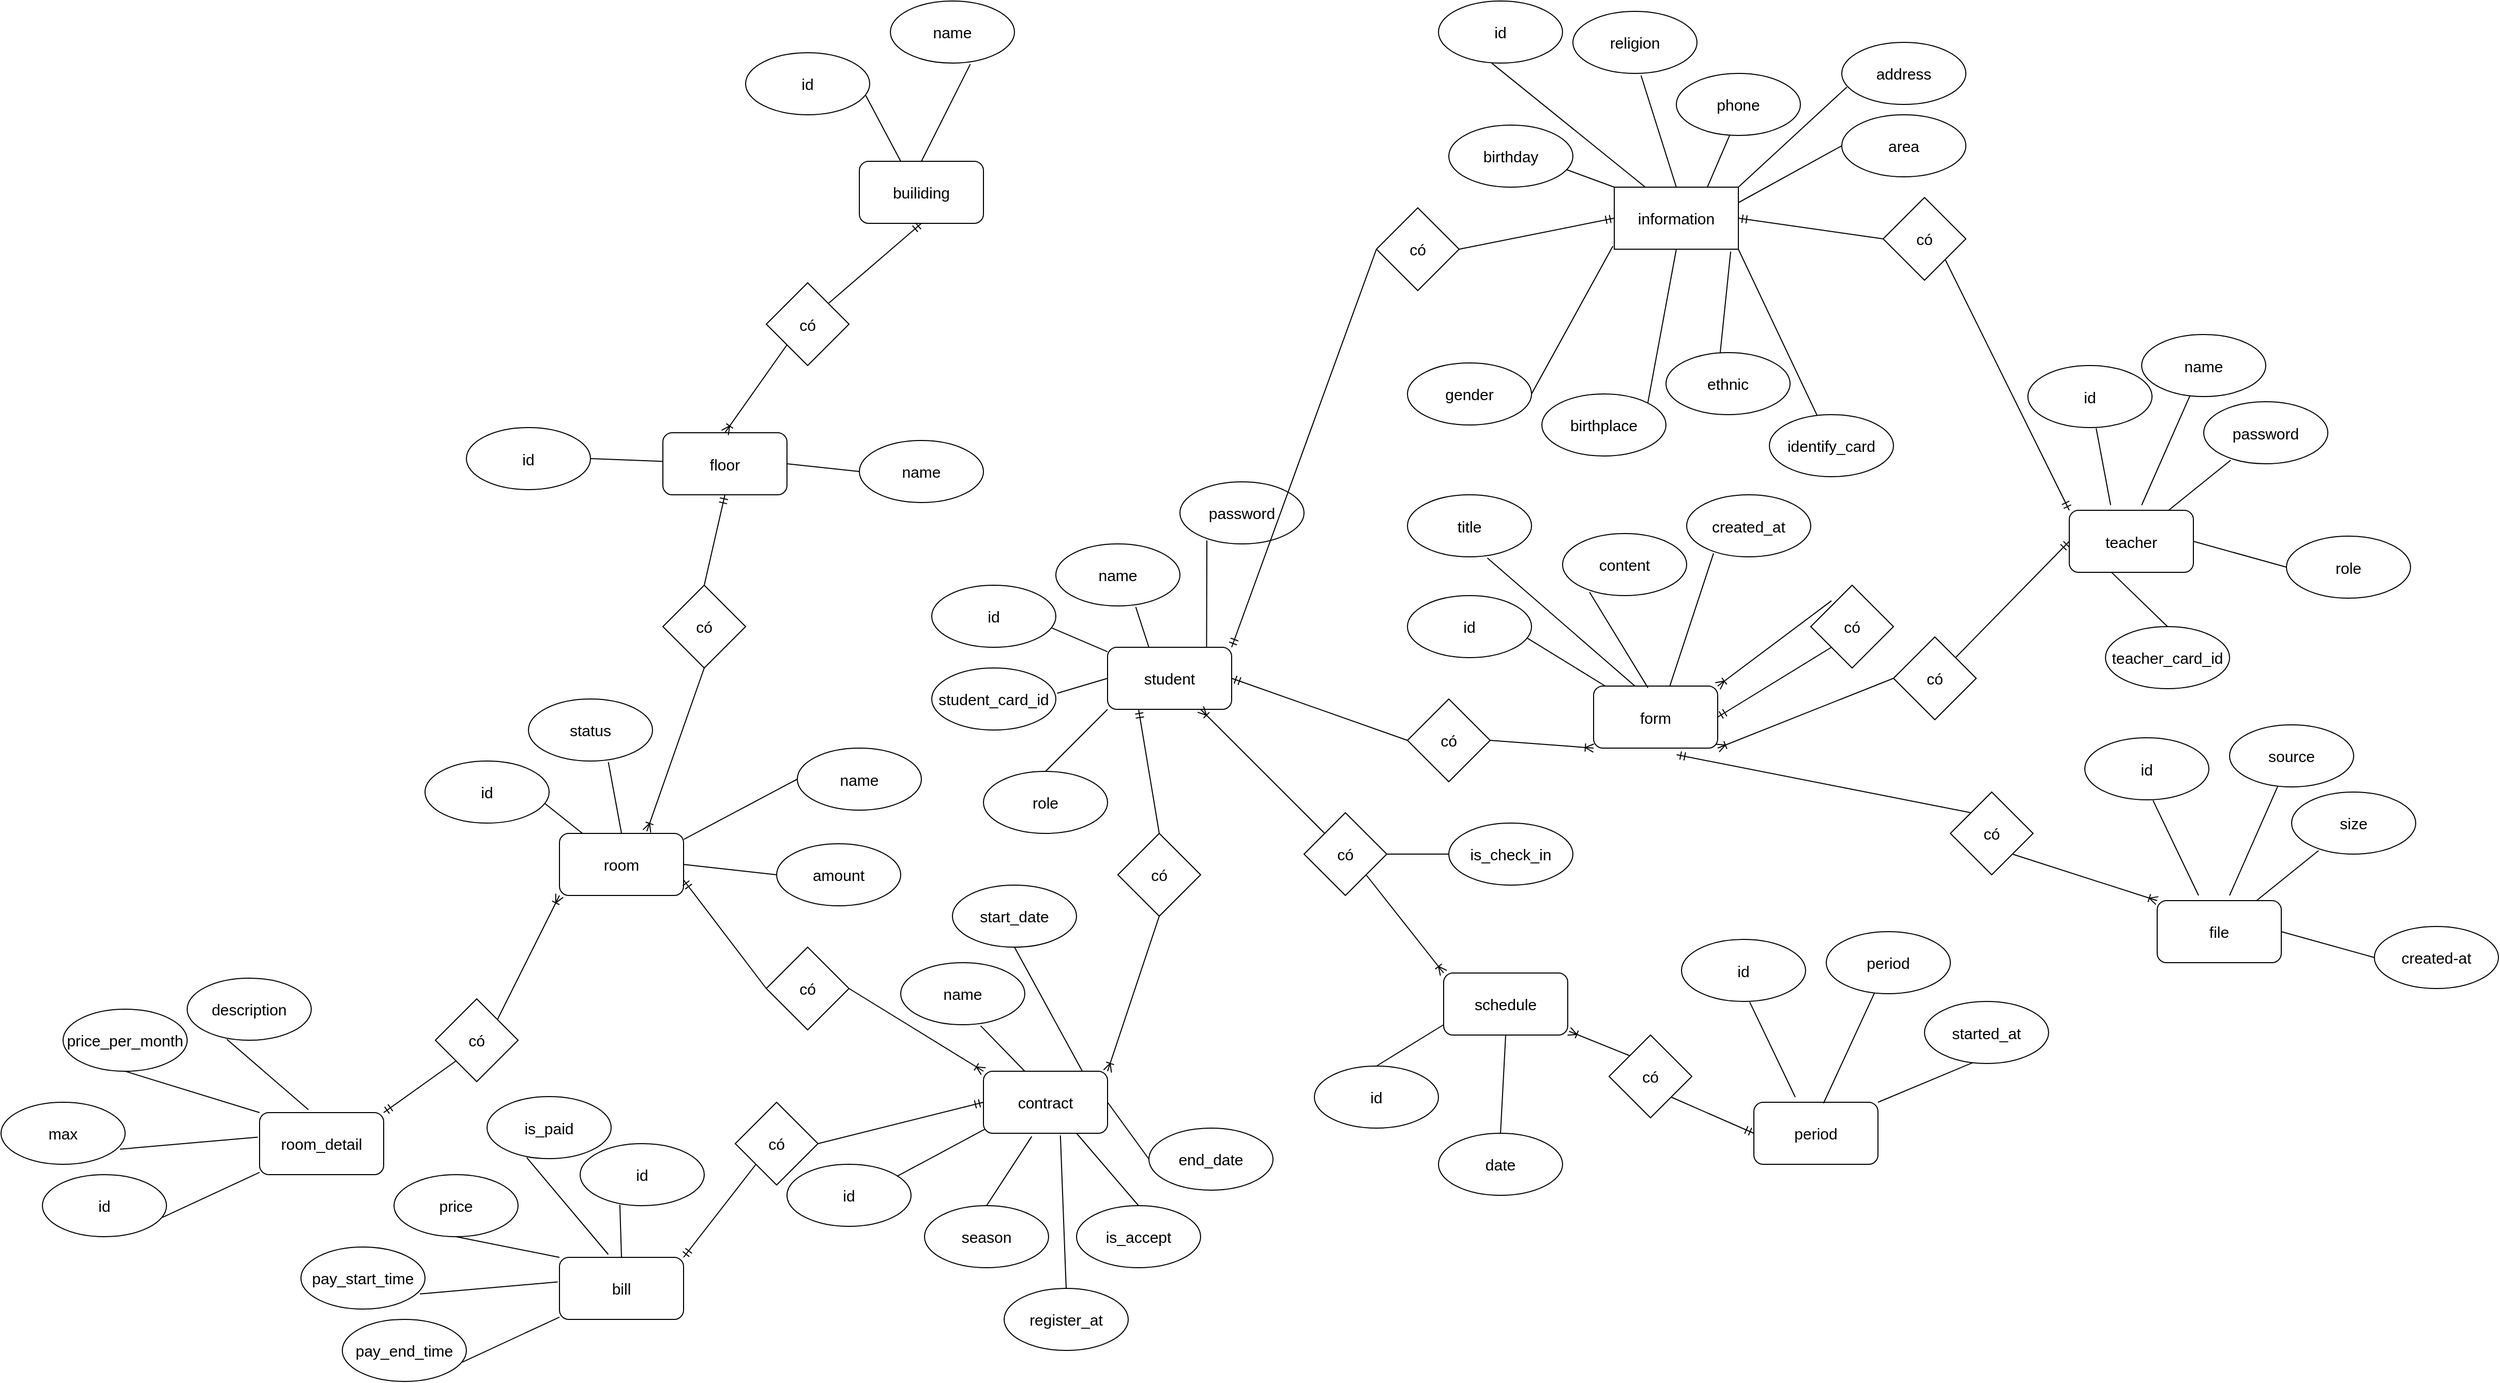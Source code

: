 <mxfile version="20.5.3" type="github">
  <diagram id="K4SE3sof4oe-6UEujn0E" name="Trang-1">
    <mxGraphModel dx="1865" dy="1786" grid="1" gridSize="10" guides="1" tooltips="1" connect="1" arrows="1" fold="1" page="1" pageScale="1" pageWidth="827" pageHeight="1169" math="0" shadow="0">
      <root>
        <mxCell id="0" />
        <mxCell id="1" parent="0" />
        <mxCell id="uzTgU-yGPW_uOpuA6TY6-1" value="student" style="rounded=1;whiteSpace=wrap;html=1;fontSize=15;" parent="1" vertex="1">
          <mxGeometry x="470" y="90" width="120" height="60" as="geometry" />
        </mxCell>
        <mxCell id="uzTgU-yGPW_uOpuA6TY6-2" value="id" style="ellipse;whiteSpace=wrap;html=1;fontSize=15;" parent="1" vertex="1">
          <mxGeometry x="300" y="30" width="120" height="60" as="geometry" />
        </mxCell>
        <mxCell id="uzTgU-yGPW_uOpuA6TY6-3" value="name" style="ellipse;whiteSpace=wrap;html=1;fontSize=15;" parent="1" vertex="1">
          <mxGeometry x="420" y="-10" width="120" height="60" as="geometry" />
        </mxCell>
        <mxCell id="uzTgU-yGPW_uOpuA6TY6-4" value="student_card_id" style="ellipse;whiteSpace=wrap;html=1;fontSize=15;" parent="1" vertex="1">
          <mxGeometry x="300" y="110" width="120" height="60" as="geometry" />
        </mxCell>
        <mxCell id="uzTgU-yGPW_uOpuA6TY6-6" value="password" style="ellipse;whiteSpace=wrap;html=1;fontSize=15;" parent="1" vertex="1">
          <mxGeometry x="540" y="-70" width="120" height="60" as="geometry" />
        </mxCell>
        <mxCell id="uzTgU-yGPW_uOpuA6TY6-8" value="role" style="ellipse;whiteSpace=wrap;html=1;fontSize=15;" parent="1" vertex="1">
          <mxGeometry x="350" y="210" width="120" height="60" as="geometry" />
        </mxCell>
        <mxCell id="uzTgU-yGPW_uOpuA6TY6-9" value="birthday" style="ellipse;whiteSpace=wrap;html=1;fontSize=15;" parent="1" vertex="1">
          <mxGeometry x="800" y="-415" width="120" height="60" as="geometry" />
        </mxCell>
        <mxCell id="uzTgU-yGPW_uOpuA6TY6-10" value="gender" style="ellipse;whiteSpace=wrap;html=1;fontSize=15;" parent="1" vertex="1">
          <mxGeometry x="760" y="-185" width="120" height="60" as="geometry" />
        </mxCell>
        <mxCell id="uzTgU-yGPW_uOpuA6TY6-11" value="ethnic" style="ellipse;whiteSpace=wrap;html=1;fontSize=15;" parent="1" vertex="1">
          <mxGeometry x="1010" y="-195" width="120" height="60" as="geometry" />
        </mxCell>
        <mxCell id="uzTgU-yGPW_uOpuA6TY6-12" value="religion" style="ellipse;whiteSpace=wrap;html=1;fontSize=15;" parent="1" vertex="1">
          <mxGeometry x="920" y="-525" width="120" height="60" as="geometry" />
        </mxCell>
        <mxCell id="uzTgU-yGPW_uOpuA6TY6-13" value="birthplace" style="ellipse;whiteSpace=wrap;html=1;fontSize=15;" parent="1" vertex="1">
          <mxGeometry x="890" y="-155" width="120" height="60" as="geometry" />
        </mxCell>
        <mxCell id="uzTgU-yGPW_uOpuA6TY6-14" value="phone" style="ellipse;whiteSpace=wrap;html=1;fontSize=15;" parent="1" vertex="1">
          <mxGeometry x="1020" y="-465" width="120" height="60" as="geometry" />
        </mxCell>
        <mxCell id="uzTgU-yGPW_uOpuA6TY6-15" value="identify_card" style="ellipse;whiteSpace=wrap;html=1;fontSize=15;" parent="1" vertex="1">
          <mxGeometry x="1110" y="-135" width="120" height="60" as="geometry" />
        </mxCell>
        <mxCell id="uzTgU-yGPW_uOpuA6TY6-16" value="address" style="ellipse;whiteSpace=wrap;html=1;fontSize=15;" parent="1" vertex="1">
          <mxGeometry x="1180" y="-495" width="120" height="60" as="geometry" />
        </mxCell>
        <mxCell id="uzTgU-yGPW_uOpuA6TY6-17" value="area" style="ellipse;whiteSpace=wrap;html=1;fontSize=15;" parent="1" vertex="1">
          <mxGeometry x="1180" y="-425" width="120" height="60" as="geometry" />
        </mxCell>
        <mxCell id="uzTgU-yGPW_uOpuA6TY6-18" value="information" style="whiteSpace=wrap;html=1;fontSize=15;" parent="1" vertex="1">
          <mxGeometry x="960" y="-355" width="120" height="60" as="geometry" />
        </mxCell>
        <mxCell id="uzTgU-yGPW_uOpuA6TY6-19" value="" style="endArrow=none;html=1;rounded=0;fontSize=15;exitX=0;exitY=0;exitDx=0;exitDy=0;entryX=0.948;entryY=0.717;entryDx=0;entryDy=0;entryPerimeter=0;" parent="1" source="uzTgU-yGPW_uOpuA6TY6-18" target="uzTgU-yGPW_uOpuA6TY6-9" edge="1">
          <mxGeometry width="50" height="50" relative="1" as="geometry">
            <mxPoint x="830" y="-385" as="sourcePoint" />
            <mxPoint x="880" y="-435" as="targetPoint" />
          </mxGeometry>
        </mxCell>
        <mxCell id="uzTgU-yGPW_uOpuA6TY6-25" value="" style="endArrow=none;html=1;rounded=0;fontSize=15;entryX=0.549;entryY=1.033;entryDx=0;entryDy=0;entryPerimeter=0;exitX=0.5;exitY=0;exitDx=0;exitDy=0;" parent="1" source="uzTgU-yGPW_uOpuA6TY6-18" target="uzTgU-yGPW_uOpuA6TY6-12" edge="1">
          <mxGeometry width="50" height="50" relative="1" as="geometry">
            <mxPoint x="1040" y="-335" as="sourcePoint" />
            <mxPoint x="1090" y="-385" as="targetPoint" />
          </mxGeometry>
        </mxCell>
        <mxCell id="uzTgU-yGPW_uOpuA6TY6-26" value="" style="endArrow=none;html=1;rounded=0;fontSize=15;entryX=0.429;entryY=1.001;entryDx=0;entryDy=0;entryPerimeter=0;exitX=0.75;exitY=0;exitDx=0;exitDy=0;" parent="1" source="uzTgU-yGPW_uOpuA6TY6-18" target="uzTgU-yGPW_uOpuA6TY6-14" edge="1">
          <mxGeometry width="50" height="50" relative="1" as="geometry">
            <mxPoint x="1000" y="-335" as="sourcePoint" />
            <mxPoint x="985.88" y="-433.02" as="targetPoint" />
          </mxGeometry>
        </mxCell>
        <mxCell id="uzTgU-yGPW_uOpuA6TY6-27" value="" style="endArrow=none;html=1;rounded=0;fontSize=15;entryX=0.041;entryY=0.72;entryDx=0;entryDy=0;entryPerimeter=0;exitX=1;exitY=0;exitDx=0;exitDy=0;" parent="1" source="uzTgU-yGPW_uOpuA6TY6-18" target="uzTgU-yGPW_uOpuA6TY6-16" edge="1">
          <mxGeometry width="50" height="50" relative="1" as="geometry">
            <mxPoint x="1010" y="-325" as="sourcePoint" />
            <mxPoint x="995.88" y="-423.02" as="targetPoint" />
          </mxGeometry>
        </mxCell>
        <mxCell id="uzTgU-yGPW_uOpuA6TY6-28" value="" style="endArrow=none;html=1;rounded=0;fontSize=15;entryX=0;entryY=0.5;entryDx=0;entryDy=0;exitX=1;exitY=0.25;exitDx=0;exitDy=0;" parent="1" source="uzTgU-yGPW_uOpuA6TY6-18" target="uzTgU-yGPW_uOpuA6TY6-17" edge="1">
          <mxGeometry width="50" height="50" relative="1" as="geometry">
            <mxPoint x="1020" y="-315" as="sourcePoint" />
            <mxPoint x="1005.88" y="-413.02" as="targetPoint" />
          </mxGeometry>
        </mxCell>
        <mxCell id="uzTgU-yGPW_uOpuA6TY6-29" value="" style="endArrow=none;html=1;rounded=0;fontSize=15;exitX=1;exitY=1;exitDx=0;exitDy=0;" parent="1" source="uzTgU-yGPW_uOpuA6TY6-18" target="uzTgU-yGPW_uOpuA6TY6-15" edge="1">
          <mxGeometry width="50" height="50" relative="1" as="geometry">
            <mxPoint x="1030" y="-305" as="sourcePoint" />
            <mxPoint x="1015.88" y="-403.02" as="targetPoint" />
          </mxGeometry>
        </mxCell>
        <mxCell id="uzTgU-yGPW_uOpuA6TY6-30" value="" style="endArrow=none;html=1;rounded=0;fontSize=15;entryX=0.437;entryY=0.002;entryDx=0;entryDy=0;entryPerimeter=0;exitX=0.938;exitY=1.039;exitDx=0;exitDy=0;exitPerimeter=0;" parent="1" source="uzTgU-yGPW_uOpuA6TY6-18" target="uzTgU-yGPW_uOpuA6TY6-11" edge="1">
          <mxGeometry width="50" height="50" relative="1" as="geometry">
            <mxPoint x="1040" y="-295" as="sourcePoint" />
            <mxPoint x="1025.88" y="-393.02" as="targetPoint" />
          </mxGeometry>
        </mxCell>
        <mxCell id="uzTgU-yGPW_uOpuA6TY6-31" value="" style="endArrow=none;html=1;rounded=0;fontSize=15;entryX=1;entryY=0;entryDx=0;entryDy=0;exitX=0.5;exitY=1;exitDx=0;exitDy=0;" parent="1" source="uzTgU-yGPW_uOpuA6TY6-18" target="uzTgU-yGPW_uOpuA6TY6-13" edge="1">
          <mxGeometry width="50" height="50" relative="1" as="geometry">
            <mxPoint x="1050" y="-285" as="sourcePoint" />
            <mxPoint x="1035.88" y="-383.02" as="targetPoint" />
          </mxGeometry>
        </mxCell>
        <mxCell id="uzTgU-yGPW_uOpuA6TY6-32" value="" style="endArrow=none;html=1;rounded=0;fontSize=15;entryX=1;entryY=0.5;entryDx=0;entryDy=0;exitX=-0.011;exitY=0.95;exitDx=0;exitDy=0;exitPerimeter=0;" parent="1" source="uzTgU-yGPW_uOpuA6TY6-18" target="uzTgU-yGPW_uOpuA6TY6-10" edge="1">
          <mxGeometry width="50" height="50" relative="1" as="geometry">
            <mxPoint x="1060" y="-275" as="sourcePoint" />
            <mxPoint x="1045.88" y="-373.02" as="targetPoint" />
          </mxGeometry>
        </mxCell>
        <mxCell id="uzTgU-yGPW_uOpuA6TY6-33" value="" style="endArrow=none;html=1;rounded=0;fontSize=15;exitX=0;exitY=1;exitDx=0;exitDy=0;entryX=0.5;entryY=0;entryDx=0;entryDy=0;" parent="1" source="uzTgU-yGPW_uOpuA6TY6-1" target="uzTgU-yGPW_uOpuA6TY6-8" edge="1">
          <mxGeometry width="50" height="50" relative="1" as="geometry">
            <mxPoint x="620" y="70" as="sourcePoint" />
            <mxPoint x="670" y="20" as="targetPoint" />
          </mxGeometry>
        </mxCell>
        <mxCell id="uzTgU-yGPW_uOpuA6TY6-34" value="" style="endArrow=none;html=1;rounded=0;fontSize=15;exitX=0.798;exitY=0.004;exitDx=0;exitDy=0;exitPerimeter=0;entryX=0.217;entryY=0.943;entryDx=0;entryDy=0;entryPerimeter=0;" parent="1" source="uzTgU-yGPW_uOpuA6TY6-1" target="uzTgU-yGPW_uOpuA6TY6-6" edge="1">
          <mxGeometry width="50" height="50" relative="1" as="geometry">
            <mxPoint x="690" y="160" as="sourcePoint" />
            <mxPoint x="750" y="170" as="targetPoint" />
          </mxGeometry>
        </mxCell>
        <mxCell id="uzTgU-yGPW_uOpuA6TY6-35" value="" style="endArrow=none;html=1;rounded=0;fontSize=15;exitX=0.333;exitY=0;exitDx=0;exitDy=0;exitPerimeter=0;entryX=0.644;entryY=1.018;entryDx=0;entryDy=0;entryPerimeter=0;" parent="1" source="uzTgU-yGPW_uOpuA6TY6-1" target="uzTgU-yGPW_uOpuA6TY6-3" edge="1">
          <mxGeometry width="50" height="50" relative="1" as="geometry">
            <mxPoint x="575.76" y="100.24" as="sourcePoint" />
            <mxPoint x="606.04" y="66.58" as="targetPoint" />
          </mxGeometry>
        </mxCell>
        <mxCell id="uzTgU-yGPW_uOpuA6TY6-36" value="" style="endArrow=none;html=1;rounded=0;fontSize=15;entryX=0.968;entryY=0.688;entryDx=0;entryDy=0;entryPerimeter=0;" parent="1" source="uzTgU-yGPW_uOpuA6TY6-1" target="uzTgU-yGPW_uOpuA6TY6-2" edge="1">
          <mxGeometry width="50" height="50" relative="1" as="geometry">
            <mxPoint x="585.76" y="110.24" as="sourcePoint" />
            <mxPoint x="616.04" y="76.58" as="targetPoint" />
          </mxGeometry>
        </mxCell>
        <mxCell id="uzTgU-yGPW_uOpuA6TY6-37" value="" style="endArrow=none;html=1;rounded=0;fontSize=15;exitX=0;exitY=0.5;exitDx=0;exitDy=0;entryX=1.01;entryY=0.409;entryDx=0;entryDy=0;entryPerimeter=0;" parent="1" source="uzTgU-yGPW_uOpuA6TY6-1" target="uzTgU-yGPW_uOpuA6TY6-4" edge="1">
          <mxGeometry width="50" height="50" relative="1" as="geometry">
            <mxPoint x="595.76" y="120.24" as="sourcePoint" />
            <mxPoint x="626.04" y="86.58" as="targetPoint" />
          </mxGeometry>
        </mxCell>
        <mxCell id="uzTgU-yGPW_uOpuA6TY6-50" value="teacher" style="rounded=1;whiteSpace=wrap;html=1;fontSize=15;" parent="1" vertex="1">
          <mxGeometry x="1400" y="-42.5" width="120" height="60" as="geometry" />
        </mxCell>
        <mxCell id="uzTgU-yGPW_uOpuA6TY6-51" value="id" style="ellipse;whiteSpace=wrap;html=1;fontSize=15;" parent="1" vertex="1">
          <mxGeometry x="1360" y="-182.5" width="120" height="60" as="geometry" />
        </mxCell>
        <mxCell id="uzTgU-yGPW_uOpuA6TY6-52" value="name" style="ellipse;whiteSpace=wrap;html=1;fontSize=15;" parent="1" vertex="1">
          <mxGeometry x="1470" y="-212.5" width="120" height="60" as="geometry" />
        </mxCell>
        <mxCell id="uzTgU-yGPW_uOpuA6TY6-53" value="teacher_card_id" style="ellipse;whiteSpace=wrap;html=1;fontSize=15;" parent="1" vertex="1">
          <mxGeometry x="1435" y="70" width="120" height="60" as="geometry" />
        </mxCell>
        <mxCell id="uzTgU-yGPW_uOpuA6TY6-54" value="password" style="ellipse;whiteSpace=wrap;html=1;fontSize=15;" parent="1" vertex="1">
          <mxGeometry x="1530" y="-147.5" width="120" height="60" as="geometry" />
        </mxCell>
        <mxCell id="uzTgU-yGPW_uOpuA6TY6-55" value="role" style="ellipse;whiteSpace=wrap;html=1;fontSize=15;" parent="1" vertex="1">
          <mxGeometry x="1610" y="-17.5" width="120" height="60" as="geometry" />
        </mxCell>
        <mxCell id="uzTgU-yGPW_uOpuA6TY6-56" value="" style="endArrow=none;html=1;rounded=0;fontSize=15;exitX=1;exitY=0.5;exitDx=0;exitDy=0;entryX=0;entryY=0.5;entryDx=0;entryDy=0;" parent="1" source="uzTgU-yGPW_uOpuA6TY6-50" target="uzTgU-yGPW_uOpuA6TY6-55" edge="1">
          <mxGeometry width="50" height="50" relative="1" as="geometry">
            <mxPoint x="1550" y="-62.5" as="sourcePoint" />
            <mxPoint x="1600" y="-112.5" as="targetPoint" />
          </mxGeometry>
        </mxCell>
        <mxCell id="uzTgU-yGPW_uOpuA6TY6-57" value="" style="endArrow=none;html=1;rounded=0;fontSize=15;exitX=0.798;exitY=0.004;exitDx=0;exitDy=0;exitPerimeter=0;entryX=0.217;entryY=0.943;entryDx=0;entryDy=0;entryPerimeter=0;" parent="1" source="uzTgU-yGPW_uOpuA6TY6-50" target="uzTgU-yGPW_uOpuA6TY6-54" edge="1">
          <mxGeometry width="50" height="50" relative="1" as="geometry">
            <mxPoint x="1620" y="27.5" as="sourcePoint" />
            <mxPoint x="1680" y="37.5" as="targetPoint" />
          </mxGeometry>
        </mxCell>
        <mxCell id="uzTgU-yGPW_uOpuA6TY6-58" value="" style="endArrow=none;html=1;rounded=0;fontSize=15;entryX=0.389;entryY=0.986;entryDx=0;entryDy=0;entryPerimeter=0;" parent="1" target="uzTgU-yGPW_uOpuA6TY6-52" edge="1">
          <mxGeometry width="50" height="50" relative="1" as="geometry">
            <mxPoint x="1470" y="-47.5" as="sourcePoint" />
            <mxPoint x="1536.04" y="-65.92" as="targetPoint" />
          </mxGeometry>
        </mxCell>
        <mxCell id="uzTgU-yGPW_uOpuA6TY6-59" value="" style="endArrow=none;html=1;rounded=0;fontSize=15;entryX=0.55;entryY=1.012;entryDx=0;entryDy=0;entryPerimeter=0;" parent="1" target="uzTgU-yGPW_uOpuA6TY6-51" edge="1">
          <mxGeometry width="50" height="50" relative="1" as="geometry">
            <mxPoint x="1440" y="-47.5" as="sourcePoint" />
            <mxPoint x="1546.04" y="-55.92" as="targetPoint" />
          </mxGeometry>
        </mxCell>
        <mxCell id="uzTgU-yGPW_uOpuA6TY6-60" value="" style="endArrow=none;html=1;rounded=0;fontSize=15;exitX=0.342;exitY=1.003;exitDx=0;exitDy=0;entryX=0.5;entryY=0;entryDx=0;entryDy=0;exitPerimeter=0;" parent="1" source="uzTgU-yGPW_uOpuA6TY6-50" target="uzTgU-yGPW_uOpuA6TY6-53" edge="1">
          <mxGeometry width="50" height="50" relative="1" as="geometry">
            <mxPoint x="1525.76" y="-12.26" as="sourcePoint" />
            <mxPoint x="1556.04" y="-45.92" as="targetPoint" />
          </mxGeometry>
        </mxCell>
        <mxCell id="uzTgU-yGPW_uOpuA6TY6-62" value="có" style="rhombus;whiteSpace=wrap;html=1;fontSize=15;" parent="1" vertex="1">
          <mxGeometry x="730" y="-335" width="80" height="80" as="geometry" />
        </mxCell>
        <mxCell id="uzTgU-yGPW_uOpuA6TY6-65" value="" style="endArrow=ERmandOne;html=1;rounded=0;fontSize=15;entryX=1;entryY=0;entryDx=0;entryDy=0;exitX=0;exitY=0.5;exitDx=0;exitDy=0;endFill=0;" parent="1" source="uzTgU-yGPW_uOpuA6TY6-62" target="uzTgU-yGPW_uOpuA6TY6-1" edge="1">
          <mxGeometry width="50" height="50" relative="1" as="geometry">
            <mxPoint x="780" y="100" as="sourcePoint" />
            <mxPoint x="830" y="50" as="targetPoint" />
          </mxGeometry>
        </mxCell>
        <mxCell id="uzTgU-yGPW_uOpuA6TY6-68" value="" style="endArrow=ERmandOne;html=1;rounded=0;fontSize=15;entryX=0;entryY=0.5;entryDx=0;entryDy=0;endFill=0;" parent="1" target="uzTgU-yGPW_uOpuA6TY6-18" edge="1">
          <mxGeometry width="50" height="50" relative="1" as="geometry">
            <mxPoint x="810" y="-295" as="sourcePoint" />
            <mxPoint x="620" y="-260" as="targetPoint" />
          </mxGeometry>
        </mxCell>
        <mxCell id="uzTgU-yGPW_uOpuA6TY6-69" value="có" style="rhombus;whiteSpace=wrap;html=1;fontSize=15;" parent="1" vertex="1">
          <mxGeometry x="1220" y="-345" width="80" height="80" as="geometry" />
        </mxCell>
        <mxCell id="uzTgU-yGPW_uOpuA6TY6-70" value="" style="endArrow=ERmandOne;html=1;rounded=0;fontSize=15;entryX=1;entryY=0.5;entryDx=0;entryDy=0;exitX=0;exitY=0.5;exitDx=0;exitDy=0;endFill=0;" parent="1" source="uzTgU-yGPW_uOpuA6TY6-69" target="uzTgU-yGPW_uOpuA6TY6-18" edge="1">
          <mxGeometry width="50" height="50" relative="1" as="geometry">
            <mxPoint x="820" y="-285" as="sourcePoint" />
            <mxPoint x="970" y="-315" as="targetPoint" />
          </mxGeometry>
        </mxCell>
        <mxCell id="uzTgU-yGPW_uOpuA6TY6-71" value="" style="endArrow=ERmandOne;html=1;rounded=0;fontSize=15;entryX=0;entryY=0;entryDx=0;entryDy=0;exitX=1;exitY=1;exitDx=0;exitDy=0;endFill=0;" parent="1" source="uzTgU-yGPW_uOpuA6TY6-69" target="uzTgU-yGPW_uOpuA6TY6-50" edge="1">
          <mxGeometry width="50" height="50" relative="1" as="geometry">
            <mxPoint x="1210" y="-302.5" as="sourcePoint" />
            <mxPoint x="980" y="92.5" as="targetPoint" />
          </mxGeometry>
        </mxCell>
        <mxCell id="uzTgU-yGPW_uOpuA6TY6-72" value="contract" style="rounded=1;whiteSpace=wrap;html=1;fontSize=15;" parent="1" vertex="1">
          <mxGeometry x="350" y="500" width="120" height="60" as="geometry" />
        </mxCell>
        <mxCell id="uzTgU-yGPW_uOpuA6TY6-73" value="id" style="ellipse;whiteSpace=wrap;html=1;fontSize=15;" parent="1" vertex="1">
          <mxGeometry x="160" y="590" width="120" height="60" as="geometry" />
        </mxCell>
        <mxCell id="uzTgU-yGPW_uOpuA6TY6-74" value="name" style="ellipse;whiteSpace=wrap;html=1;fontSize=15;" parent="1" vertex="1">
          <mxGeometry x="270" y="395" width="120" height="60" as="geometry" />
        </mxCell>
        <mxCell id="uzTgU-yGPW_uOpuA6TY6-76" value="start_date" style="ellipse;whiteSpace=wrap;html=1;fontSize=15;" parent="1" vertex="1">
          <mxGeometry x="320" y="320" width="120" height="60" as="geometry" />
        </mxCell>
        <mxCell id="uzTgU-yGPW_uOpuA6TY6-77" value="end_date" style="ellipse;whiteSpace=wrap;html=1;fontSize=15;" parent="1" vertex="1">
          <mxGeometry x="510" y="555" width="120" height="60" as="geometry" />
        </mxCell>
        <mxCell id="uzTgU-yGPW_uOpuA6TY6-78" value="" style="endArrow=none;html=1;rounded=0;fontSize=15;exitX=1;exitY=0.5;exitDx=0;exitDy=0;entryX=0;entryY=0.5;entryDx=0;entryDy=0;" parent="1" source="uzTgU-yGPW_uOpuA6TY6-72" target="uzTgU-yGPW_uOpuA6TY6-77" edge="1">
          <mxGeometry width="50" height="50" relative="1" as="geometry">
            <mxPoint x="500" y="480" as="sourcePoint" />
            <mxPoint x="550" y="430" as="targetPoint" />
          </mxGeometry>
        </mxCell>
        <mxCell id="uzTgU-yGPW_uOpuA6TY6-79" value="" style="endArrow=none;html=1;rounded=0;fontSize=15;exitX=0.798;exitY=0.004;exitDx=0;exitDy=0;exitPerimeter=0;entryX=0.5;entryY=1;entryDx=0;entryDy=0;" parent="1" source="uzTgU-yGPW_uOpuA6TY6-72" target="uzTgU-yGPW_uOpuA6TY6-76" edge="1">
          <mxGeometry width="50" height="50" relative="1" as="geometry">
            <mxPoint x="570" y="570" as="sourcePoint" />
            <mxPoint x="630" y="580" as="targetPoint" />
          </mxGeometry>
        </mxCell>
        <mxCell id="uzTgU-yGPW_uOpuA6TY6-80" value="" style="endArrow=none;html=1;rounded=0;fontSize=15;exitX=0.333;exitY=0;exitDx=0;exitDy=0;exitPerimeter=0;entryX=0.644;entryY=1.018;entryDx=0;entryDy=0;entryPerimeter=0;" parent="1" source="uzTgU-yGPW_uOpuA6TY6-72" target="uzTgU-yGPW_uOpuA6TY6-74" edge="1">
          <mxGeometry width="50" height="50" relative="1" as="geometry">
            <mxPoint x="455.76" y="510.24" as="sourcePoint" />
            <mxPoint x="486.04" y="476.58" as="targetPoint" />
          </mxGeometry>
        </mxCell>
        <mxCell id="uzTgU-yGPW_uOpuA6TY6-81" value="" style="endArrow=none;html=1;rounded=0;fontSize=15;entryX=0.887;entryY=0.193;entryDx=0;entryDy=0;entryPerimeter=0;exitX=0.009;exitY=0.936;exitDx=0;exitDy=0;exitPerimeter=0;" parent="1" source="uzTgU-yGPW_uOpuA6TY6-72" target="uzTgU-yGPW_uOpuA6TY6-73" edge="1">
          <mxGeometry width="50" height="50" relative="1" as="geometry">
            <mxPoint x="465.76" y="520.24" as="sourcePoint" />
            <mxPoint x="496.04" y="486.58" as="targetPoint" />
          </mxGeometry>
        </mxCell>
        <mxCell id="uzTgU-yGPW_uOpuA6TY6-84" value="id" style="ellipse;whiteSpace=wrap;html=1;fontSize=15;" parent="1" vertex="1">
          <mxGeometry x="790" y="-535" width="120" height="60" as="geometry" />
        </mxCell>
        <mxCell id="uzTgU-yGPW_uOpuA6TY6-85" value="" style="endArrow=none;html=1;rounded=0;fontSize=15;entryX=0.429;entryY=1.001;entryDx=0;entryDy=0;entryPerimeter=0;exitX=0.25;exitY=0;exitDx=0;exitDy=0;" parent="1" source="uzTgU-yGPW_uOpuA6TY6-18" target="uzTgU-yGPW_uOpuA6TY6-84" edge="1">
          <mxGeometry width="50" height="50" relative="1" as="geometry">
            <mxPoint x="1030" y="-210" as="sourcePoint" />
            <mxPoint x="965.88" y="-288.02" as="targetPoint" />
          </mxGeometry>
        </mxCell>
        <mxCell id="uzTgU-yGPW_uOpuA6TY6-86" value="season" style="ellipse;whiteSpace=wrap;html=1;fontSize=15;" parent="1" vertex="1">
          <mxGeometry x="293" y="630" width="120" height="60" as="geometry" />
        </mxCell>
        <mxCell id="uzTgU-yGPW_uOpuA6TY6-87" value="" style="endArrow=none;html=1;rounded=0;fontSize=15;exitX=0.389;exitY=1.051;exitDx=0;exitDy=0;entryX=0.5;entryY=0;entryDx=0;entryDy=0;exitPerimeter=0;" parent="1" source="uzTgU-yGPW_uOpuA6TY6-72" target="uzTgU-yGPW_uOpuA6TY6-86" edge="1">
          <mxGeometry width="50" height="50" relative="1" as="geometry">
            <mxPoint x="250" y="730" as="sourcePoint" />
            <mxPoint x="330" y="630" as="targetPoint" />
          </mxGeometry>
        </mxCell>
        <mxCell id="uzTgU-yGPW_uOpuA6TY6-90" value="is_accept" style="ellipse;whiteSpace=wrap;html=1;fontSize=15;" parent="1" vertex="1">
          <mxGeometry x="440" y="630" width="120" height="60" as="geometry" />
        </mxCell>
        <mxCell id="uzTgU-yGPW_uOpuA6TY6-91" value="" style="endArrow=none;html=1;rounded=0;fontSize=15;exitX=0.75;exitY=1;exitDx=0;exitDy=0;entryX=0.5;entryY=0;entryDx=0;entryDy=0;" parent="1" source="uzTgU-yGPW_uOpuA6TY6-72" target="uzTgU-yGPW_uOpuA6TY6-90" edge="1">
          <mxGeometry width="50" height="50" relative="1" as="geometry">
            <mxPoint x="460" y="585" as="sourcePoint" />
            <mxPoint x="440" y="655" as="targetPoint" />
          </mxGeometry>
        </mxCell>
        <mxCell id="uzTgU-yGPW_uOpuA6TY6-92" value="room" style="rounded=1;whiteSpace=wrap;html=1;fontSize=15;" parent="1" vertex="1">
          <mxGeometry x="-60" y="270" width="120" height="60" as="geometry" />
        </mxCell>
        <mxCell id="uzTgU-yGPW_uOpuA6TY6-93" value="id" style="ellipse;whiteSpace=wrap;html=1;fontSize=15;" parent="1" vertex="1">
          <mxGeometry x="-190" y="200" width="120" height="60" as="geometry" />
        </mxCell>
        <mxCell id="uzTgU-yGPW_uOpuA6TY6-94" value="status" style="ellipse;whiteSpace=wrap;html=1;fontSize=15;" parent="1" vertex="1">
          <mxGeometry x="-90" y="140" width="120" height="60" as="geometry" />
        </mxCell>
        <mxCell id="uzTgU-yGPW_uOpuA6TY6-96" value="name" style="ellipse;whiteSpace=wrap;html=1;fontSize=15;" parent="1" vertex="1">
          <mxGeometry x="170" y="187.5" width="120" height="60" as="geometry" />
        </mxCell>
        <mxCell id="uzTgU-yGPW_uOpuA6TY6-97" value="amount" style="ellipse;whiteSpace=wrap;html=1;fontSize=15;" parent="1" vertex="1">
          <mxGeometry x="150" y="280" width="120" height="60" as="geometry" />
        </mxCell>
        <mxCell id="uzTgU-yGPW_uOpuA6TY6-98" value="" style="endArrow=none;html=1;rounded=0;fontSize=15;exitX=1;exitY=0.5;exitDx=0;exitDy=0;entryX=0;entryY=0.5;entryDx=0;entryDy=0;" parent="1" source="uzTgU-yGPW_uOpuA6TY6-92" target="uzTgU-yGPW_uOpuA6TY6-97" edge="1">
          <mxGeometry width="50" height="50" relative="1" as="geometry">
            <mxPoint x="90" y="250" as="sourcePoint" />
            <mxPoint x="140" y="200" as="targetPoint" />
          </mxGeometry>
        </mxCell>
        <mxCell id="uzTgU-yGPW_uOpuA6TY6-99" value="" style="endArrow=none;html=1;rounded=0;fontSize=15;exitX=1.003;exitY=0.094;exitDx=0;exitDy=0;exitPerimeter=0;entryX=0;entryY=0.5;entryDx=0;entryDy=0;" parent="1" source="uzTgU-yGPW_uOpuA6TY6-92" target="uzTgU-yGPW_uOpuA6TY6-96" edge="1">
          <mxGeometry width="50" height="50" relative="1" as="geometry">
            <mxPoint x="160" y="340" as="sourcePoint" />
            <mxPoint x="220" y="350" as="targetPoint" />
          </mxGeometry>
        </mxCell>
        <mxCell id="uzTgU-yGPW_uOpuA6TY6-100" value="" style="endArrow=none;html=1;rounded=0;fontSize=15;exitX=0.5;exitY=0;exitDx=0;exitDy=0;entryX=0.644;entryY=1.018;entryDx=0;entryDy=0;entryPerimeter=0;" parent="1" source="uzTgU-yGPW_uOpuA6TY6-92" target="uzTgU-yGPW_uOpuA6TY6-94" edge="1">
          <mxGeometry width="50" height="50" relative="1" as="geometry">
            <mxPoint x="45.76" y="280.24" as="sourcePoint" />
            <mxPoint x="76.04" y="246.58" as="targetPoint" />
          </mxGeometry>
        </mxCell>
        <mxCell id="uzTgU-yGPW_uOpuA6TY6-101" value="" style="endArrow=none;html=1;rounded=0;fontSize=15;entryX=0.968;entryY=0.688;entryDx=0;entryDy=0;entryPerimeter=0;" parent="1" source="uzTgU-yGPW_uOpuA6TY6-92" target="uzTgU-yGPW_uOpuA6TY6-93" edge="1">
          <mxGeometry width="50" height="50" relative="1" as="geometry">
            <mxPoint x="55.76" y="290.24" as="sourcePoint" />
            <mxPoint x="86.04" y="256.58" as="targetPoint" />
          </mxGeometry>
        </mxCell>
        <mxCell id="uzTgU-yGPW_uOpuA6TY6-103" value="" style="endArrow=ERmandOne;html=1;rounded=0;fontSize=15;entryX=1;entryY=0.75;entryDx=0;entryDy=0;exitX=0;exitY=0.5;exitDx=0;exitDy=0;endFill=0;fontStyle=1" parent="1" source="uzTgU-yGPW_uOpuA6TY6-143" target="uzTgU-yGPW_uOpuA6TY6-92" edge="1">
          <mxGeometry width="50" height="50" relative="1" as="geometry">
            <mxPoint x="180" y="290" as="sourcePoint" />
            <mxPoint x="300" y="230" as="targetPoint" />
          </mxGeometry>
        </mxCell>
        <mxCell id="uzTgU-yGPW_uOpuA6TY6-108" value="room_detail" style="rounded=1;whiteSpace=wrap;html=1;fontSize=15;" parent="1" vertex="1">
          <mxGeometry x="-350" y="540" width="120" height="60" as="geometry" />
        </mxCell>
        <mxCell id="uzTgU-yGPW_uOpuA6TY6-109" value="id" style="ellipse;whiteSpace=wrap;html=1;fontSize=15;" parent="1" vertex="1">
          <mxGeometry x="-560" y="600" width="120" height="60" as="geometry" />
        </mxCell>
        <mxCell id="uzTgU-yGPW_uOpuA6TY6-110" value="max" style="ellipse;whiteSpace=wrap;html=1;fontSize=15;" parent="1" vertex="1">
          <mxGeometry x="-600" y="530" width="120" height="60" as="geometry" />
        </mxCell>
        <mxCell id="uzTgU-yGPW_uOpuA6TY6-111" value="price_per_month" style="ellipse;whiteSpace=wrap;html=1;fontSize=15;" parent="1" vertex="1">
          <mxGeometry x="-540" y="440" width="120" height="60" as="geometry" />
        </mxCell>
        <mxCell id="uzTgU-yGPW_uOpuA6TY6-112" value="description" style="ellipse;whiteSpace=wrap;html=1;fontSize=15;" parent="1" vertex="1">
          <mxGeometry x="-420" y="410" width="120" height="60" as="geometry" />
        </mxCell>
        <mxCell id="uzTgU-yGPW_uOpuA6TY6-113" value="" style="endArrow=none;html=1;rounded=0;fontSize=15;exitX=0.393;exitY=-0.048;exitDx=0;exitDy=0;entryX=0.32;entryY=0.985;entryDx=0;entryDy=0;exitPerimeter=0;entryPerimeter=0;" parent="1" source="uzTgU-yGPW_uOpuA6TY6-108" target="uzTgU-yGPW_uOpuA6TY6-112" edge="1">
          <mxGeometry width="50" height="50" relative="1" as="geometry">
            <mxPoint x="-200" y="520" as="sourcePoint" />
            <mxPoint x="-150" y="470" as="targetPoint" />
          </mxGeometry>
        </mxCell>
        <mxCell id="uzTgU-yGPW_uOpuA6TY6-114" value="" style="endArrow=none;html=1;rounded=0;fontSize=15;exitX=0;exitY=0;exitDx=0;exitDy=0;entryX=0.5;entryY=1;entryDx=0;entryDy=0;" parent="1" source="uzTgU-yGPW_uOpuA6TY6-108" target="uzTgU-yGPW_uOpuA6TY6-111" edge="1">
          <mxGeometry width="50" height="50" relative="1" as="geometry">
            <mxPoint x="-130" y="610" as="sourcePoint" />
            <mxPoint x="-70" y="620" as="targetPoint" />
          </mxGeometry>
        </mxCell>
        <mxCell id="uzTgU-yGPW_uOpuA6TY6-115" value="" style="endArrow=none;html=1;rounded=0;fontSize=15;exitX=-0.014;exitY=0.396;exitDx=0;exitDy=0;exitPerimeter=0;entryX=0.959;entryY=0.756;entryDx=0;entryDy=0;entryPerimeter=0;" parent="1" source="uzTgU-yGPW_uOpuA6TY6-108" target="uzTgU-yGPW_uOpuA6TY6-110" edge="1">
          <mxGeometry width="50" height="50" relative="1" as="geometry">
            <mxPoint x="-244.24" y="550.24" as="sourcePoint" />
            <mxPoint x="-213.96" y="516.58" as="targetPoint" />
          </mxGeometry>
        </mxCell>
        <mxCell id="uzTgU-yGPW_uOpuA6TY6-116" value="" style="endArrow=none;html=1;rounded=0;fontSize=15;entryX=0.968;entryY=0.688;entryDx=0;entryDy=0;entryPerimeter=0;" parent="1" source="uzTgU-yGPW_uOpuA6TY6-108" target="uzTgU-yGPW_uOpuA6TY6-109" edge="1">
          <mxGeometry width="50" height="50" relative="1" as="geometry">
            <mxPoint x="-234.24" y="560.24" as="sourcePoint" />
            <mxPoint x="-203.96" y="526.58" as="targetPoint" />
          </mxGeometry>
        </mxCell>
        <mxCell id="uzTgU-yGPW_uOpuA6TY6-117" value="" style="endArrow=ERmandOne;html=1;rounded=0;fontSize=15;entryX=1;entryY=0;entryDx=0;entryDy=0;endFill=0;exitX=0;exitY=1;exitDx=0;exitDy=0;" parent="1" source="uzTgU-yGPW_uOpuA6TY6-118" target="uzTgU-yGPW_uOpuA6TY6-108" edge="1">
          <mxGeometry width="50" height="50" relative="1" as="geometry">
            <mxPoint x="-140" y="540" as="sourcePoint" />
            <mxPoint x="50" y="550" as="targetPoint" />
          </mxGeometry>
        </mxCell>
        <mxCell id="uzTgU-yGPW_uOpuA6TY6-118" value="có" style="rhombus;whiteSpace=wrap;html=1;fontSize=15;" parent="1" vertex="1">
          <mxGeometry x="-180" y="430" width="80" height="80" as="geometry" />
        </mxCell>
        <mxCell id="uzTgU-yGPW_uOpuA6TY6-120" value="" style="endArrow=ERoneToMany;html=1;rounded=0;fontSize=15;entryX=0;entryY=1;entryDx=0;entryDy=0;endFill=0;exitX=1;exitY=0;exitDx=0;exitDy=0;" parent="1" source="uzTgU-yGPW_uOpuA6TY6-118" target="uzTgU-yGPW_uOpuA6TY6-92" edge="1">
          <mxGeometry width="50" height="50" relative="1" as="geometry">
            <mxPoint x="-170.0" y="410.0" as="sourcePoint" />
            <mxPoint x="-250" y="460.0" as="targetPoint" />
          </mxGeometry>
        </mxCell>
        <mxCell id="uzTgU-yGPW_uOpuA6TY6-122" value="floor" style="rounded=1;whiteSpace=wrap;html=1;fontSize=15;" parent="1" vertex="1">
          <mxGeometry x="40" y="-117.5" width="120" height="60" as="geometry" />
        </mxCell>
        <mxCell id="uzTgU-yGPW_uOpuA6TY6-123" value="id" style="ellipse;whiteSpace=wrap;html=1;fontSize=15;" parent="1" vertex="1">
          <mxGeometry x="-150" y="-122.5" width="120" height="60" as="geometry" />
        </mxCell>
        <mxCell id="uzTgU-yGPW_uOpuA6TY6-124" value="name" style="ellipse;whiteSpace=wrap;html=1;fontSize=15;" parent="1" vertex="1">
          <mxGeometry x="230" y="-110" width="120" height="60" as="geometry" />
        </mxCell>
        <mxCell id="uzTgU-yGPW_uOpuA6TY6-129" value="" style="endArrow=none;html=1;rounded=0;fontSize=15;exitX=1;exitY=0.5;exitDx=0;exitDy=0;entryX=0;entryY=0.5;entryDx=0;entryDy=0;" parent="1" source="uzTgU-yGPW_uOpuA6TY6-122" target="uzTgU-yGPW_uOpuA6TY6-124" edge="1">
          <mxGeometry width="50" height="50" relative="1" as="geometry">
            <mxPoint x="115.76" y="-167.26" as="sourcePoint" />
            <mxPoint x="146.04" y="-200.92" as="targetPoint" />
          </mxGeometry>
        </mxCell>
        <mxCell id="uzTgU-yGPW_uOpuA6TY6-130" value="" style="endArrow=none;html=1;rounded=0;fontSize=15;entryX=1;entryY=0.5;entryDx=0;entryDy=0;" parent="1" source="uzTgU-yGPW_uOpuA6TY6-122" target="uzTgU-yGPW_uOpuA6TY6-123" edge="1">
          <mxGeometry width="50" height="50" relative="1" as="geometry">
            <mxPoint x="125.76" y="-157.26" as="sourcePoint" />
            <mxPoint x="156.04" y="-190.92" as="targetPoint" />
          </mxGeometry>
        </mxCell>
        <mxCell id="uzTgU-yGPW_uOpuA6TY6-131" value="" style="endArrow=ERmandOne;html=1;rounded=0;fontSize=15;entryX=0.5;entryY=1;entryDx=0;entryDy=0;exitX=0.5;exitY=0;exitDx=0;exitDy=0;endFill=0;" parent="1" source="uzTgU-yGPW_uOpuA6TY6-132" target="uzTgU-yGPW_uOpuA6TY6-122" edge="1">
          <mxGeometry width="50" height="50" relative="1" as="geometry">
            <mxPoint x="250.0" y="-157.5" as="sourcePoint" />
            <mxPoint x="370" y="-217.5" as="targetPoint" />
          </mxGeometry>
        </mxCell>
        <mxCell id="uzTgU-yGPW_uOpuA6TY6-132" value="có" style="rhombus;whiteSpace=wrap;html=1;fontSize=15;" parent="1" vertex="1">
          <mxGeometry x="40" y="30" width="80" height="80" as="geometry" />
        </mxCell>
        <mxCell id="uzTgU-yGPW_uOpuA6TY6-133" value="" style="endArrow=ERoneToMany;html=1;rounded=0;fontSize=15;entryX=0.704;entryY=-0.035;entryDx=0;entryDy=0;endFill=0;exitX=0.5;exitY=1;exitDx=0;exitDy=0;entryPerimeter=0;" parent="1" source="uzTgU-yGPW_uOpuA6TY6-132" target="uzTgU-yGPW_uOpuA6TY6-92" edge="1">
          <mxGeometry width="50" height="50" relative="1" as="geometry">
            <mxPoint x="-110" y="460" as="sourcePoint" />
            <mxPoint x="-50.0" y="340.0" as="targetPoint" />
          </mxGeometry>
        </mxCell>
        <mxCell id="uzTgU-yGPW_uOpuA6TY6-135" value="builiding" style="rounded=1;whiteSpace=wrap;html=1;fontSize=15;" parent="1" vertex="1">
          <mxGeometry x="230" y="-380" width="120" height="60" as="geometry" />
        </mxCell>
        <mxCell id="uzTgU-yGPW_uOpuA6TY6-136" value="id" style="ellipse;whiteSpace=wrap;html=1;fontSize=15;" parent="1" vertex="1">
          <mxGeometry x="120" y="-485" width="120" height="60" as="geometry" />
        </mxCell>
        <mxCell id="uzTgU-yGPW_uOpuA6TY6-137" value="name" style="ellipse;whiteSpace=wrap;html=1;fontSize=15;" parent="1" vertex="1">
          <mxGeometry x="260" y="-535" width="120" height="60" as="geometry" />
        </mxCell>
        <mxCell id="uzTgU-yGPW_uOpuA6TY6-138" value="" style="endArrow=none;html=1;rounded=0;fontSize=15;exitX=0.5;exitY=0;exitDx=0;exitDy=0;entryX=0.644;entryY=1.018;entryDx=0;entryDy=0;entryPerimeter=0;" parent="1" source="uzTgU-yGPW_uOpuA6TY6-135" target="uzTgU-yGPW_uOpuA6TY6-137" edge="1">
          <mxGeometry width="50" height="50" relative="1" as="geometry">
            <mxPoint x="545.76" y="-384.76" as="sourcePoint" />
            <mxPoint x="576.04" y="-418.42" as="targetPoint" />
          </mxGeometry>
        </mxCell>
        <mxCell id="uzTgU-yGPW_uOpuA6TY6-139" value="" style="endArrow=none;html=1;rounded=0;fontSize=15;entryX=0.968;entryY=0.688;entryDx=0;entryDy=0;entryPerimeter=0;" parent="1" target="uzTgU-yGPW_uOpuA6TY6-136" edge="1">
          <mxGeometry width="50" height="50" relative="1" as="geometry">
            <mxPoint x="270" y="-380" as="sourcePoint" />
            <mxPoint x="586.04" y="-408.42" as="targetPoint" />
          </mxGeometry>
        </mxCell>
        <mxCell id="uzTgU-yGPW_uOpuA6TY6-140" value="" style="endArrow=ERmandOne;html=1;rounded=0;fontSize=15;entryX=0.5;entryY=1;entryDx=0;entryDy=0;exitX=1;exitY=0;exitDx=0;exitDy=0;endFill=0;" parent="1" source="uzTgU-yGPW_uOpuA6TY6-141" target="uzTgU-yGPW_uOpuA6TY6-135" edge="1">
          <mxGeometry width="50" height="50" relative="1" as="geometry">
            <mxPoint x="680.0" y="-375.0" as="sourcePoint" />
            <mxPoint x="800" y="-435" as="targetPoint" />
          </mxGeometry>
        </mxCell>
        <mxCell id="uzTgU-yGPW_uOpuA6TY6-141" value="có" style="rhombus;whiteSpace=wrap;html=1;fontSize=15;" parent="1" vertex="1">
          <mxGeometry x="140" y="-262.5" width="80" height="80" as="geometry" />
        </mxCell>
        <mxCell id="uzTgU-yGPW_uOpuA6TY6-142" value="" style="endArrow=ERoneToMany;html=1;rounded=0;fontSize=15;endFill=0;exitX=0;exitY=1;exitDx=0;exitDy=0;entryX=0.5;entryY=0;entryDx=0;entryDy=0;" parent="1" source="uzTgU-yGPW_uOpuA6TY6-141" target="uzTgU-yGPW_uOpuA6TY6-122" edge="1">
          <mxGeometry width="50" height="50" relative="1" as="geometry">
            <mxPoint x="610" y="-125.0" as="sourcePoint" />
            <mxPoint x="387.4" y="-182.5" as="targetPoint" />
          </mxGeometry>
        </mxCell>
        <mxCell id="uzTgU-yGPW_uOpuA6TY6-143" value="có" style="rhombus;whiteSpace=wrap;html=1;fontSize=15;" parent="1" vertex="1">
          <mxGeometry x="140" y="380" width="80" height="80" as="geometry" />
        </mxCell>
        <mxCell id="uzTgU-yGPW_uOpuA6TY6-144" value="" style="endArrow=ERoneToMany;html=1;rounded=0;fontSize=15;entryX=0;entryY=0;entryDx=0;entryDy=0;endFill=0;exitX=1;exitY=0.5;exitDx=0;exitDy=0;" parent="1" source="uzTgU-yGPW_uOpuA6TY6-143" target="uzTgU-yGPW_uOpuA6TY6-72" edge="1">
          <mxGeometry width="50" height="50" relative="1" as="geometry">
            <mxPoint x="-110" y="460" as="sourcePoint" />
            <mxPoint x="-50" y="340" as="targetPoint" />
          </mxGeometry>
        </mxCell>
        <mxCell id="uzTgU-yGPW_uOpuA6TY6-145" value="có" style="rhombus;whiteSpace=wrap;html=1;fontSize=15;" parent="1" vertex="1">
          <mxGeometry x="480" y="270" width="80" height="80" as="geometry" />
        </mxCell>
        <mxCell id="uzTgU-yGPW_uOpuA6TY6-147" value="" style="endArrow=ERmandOne;html=1;rounded=0;fontSize=15;entryX=0.25;entryY=1;entryDx=0;entryDy=0;exitX=0.5;exitY=0;exitDx=0;exitDy=0;endFill=0;" parent="1" source="uzTgU-yGPW_uOpuA6TY6-145" target="uzTgU-yGPW_uOpuA6TY6-1" edge="1">
          <mxGeometry width="50" height="50" relative="1" as="geometry">
            <mxPoint x="720" y="120" as="sourcePoint" />
            <mxPoint x="600" y="145" as="targetPoint" />
          </mxGeometry>
        </mxCell>
        <mxCell id="uzTgU-yGPW_uOpuA6TY6-149" value="" style="endArrow=ERoneToMany;html=1;rounded=0;fontSize=15;entryX=1;entryY=0;entryDx=0;entryDy=0;endFill=0;exitX=0.5;exitY=1;exitDx=0;exitDy=0;" parent="1" source="uzTgU-yGPW_uOpuA6TY6-145" target="uzTgU-yGPW_uOpuA6TY6-72" edge="1">
          <mxGeometry width="50" height="50" relative="1" as="geometry">
            <mxPoint x="230" y="430" as="sourcePoint" />
            <mxPoint x="360" y="510" as="targetPoint" />
          </mxGeometry>
        </mxCell>
        <mxCell id="uzTgU-yGPW_uOpuA6TY6-150" value="bill" style="rounded=1;whiteSpace=wrap;html=1;fontSize=15;" parent="1" vertex="1">
          <mxGeometry x="-60" y="680" width="120" height="60" as="geometry" />
        </mxCell>
        <mxCell id="uzTgU-yGPW_uOpuA6TY6-151" value="pay_end_time" style="ellipse;whiteSpace=wrap;html=1;fontSize=15;" parent="1" vertex="1">
          <mxGeometry x="-270" y="740" width="120" height="60" as="geometry" />
        </mxCell>
        <mxCell id="uzTgU-yGPW_uOpuA6TY6-152" value="pay_start_time" style="ellipse;whiteSpace=wrap;html=1;fontSize=15;" parent="1" vertex="1">
          <mxGeometry x="-310" y="670" width="120" height="60" as="geometry" />
        </mxCell>
        <mxCell id="uzTgU-yGPW_uOpuA6TY6-153" value="price" style="ellipse;whiteSpace=wrap;html=1;fontSize=15;" parent="1" vertex="1">
          <mxGeometry x="-220" y="600" width="120" height="60" as="geometry" />
        </mxCell>
        <mxCell id="uzTgU-yGPW_uOpuA6TY6-154" value="is_paid" style="ellipse;whiteSpace=wrap;html=1;fontSize=15;" parent="1" vertex="1">
          <mxGeometry x="-130" y="524.5" width="120" height="60" as="geometry" />
        </mxCell>
        <mxCell id="uzTgU-yGPW_uOpuA6TY6-155" value="" style="endArrow=none;html=1;rounded=0;fontSize=15;exitX=0.393;exitY=-0.048;exitDx=0;exitDy=0;entryX=0.32;entryY=0.985;entryDx=0;entryDy=0;exitPerimeter=0;entryPerimeter=0;" parent="1" source="uzTgU-yGPW_uOpuA6TY6-150" target="uzTgU-yGPW_uOpuA6TY6-154" edge="1">
          <mxGeometry width="50" height="50" relative="1" as="geometry">
            <mxPoint x="90" y="660" as="sourcePoint" />
            <mxPoint x="140" y="610" as="targetPoint" />
          </mxGeometry>
        </mxCell>
        <mxCell id="uzTgU-yGPW_uOpuA6TY6-156" value="" style="endArrow=none;html=1;rounded=0;fontSize=15;exitX=0;exitY=0;exitDx=0;exitDy=0;entryX=0.5;entryY=1;entryDx=0;entryDy=0;" parent="1" source="uzTgU-yGPW_uOpuA6TY6-150" target="uzTgU-yGPW_uOpuA6TY6-153" edge="1">
          <mxGeometry width="50" height="50" relative="1" as="geometry">
            <mxPoint x="160" y="750" as="sourcePoint" />
            <mxPoint x="220" y="760" as="targetPoint" />
          </mxGeometry>
        </mxCell>
        <mxCell id="uzTgU-yGPW_uOpuA6TY6-157" value="" style="endArrow=none;html=1;rounded=0;fontSize=15;exitX=-0.014;exitY=0.396;exitDx=0;exitDy=0;exitPerimeter=0;entryX=0.959;entryY=0.756;entryDx=0;entryDy=0;entryPerimeter=0;" parent="1" source="uzTgU-yGPW_uOpuA6TY6-150" target="uzTgU-yGPW_uOpuA6TY6-152" edge="1">
          <mxGeometry width="50" height="50" relative="1" as="geometry">
            <mxPoint x="45.76" y="690.24" as="sourcePoint" />
            <mxPoint x="76.04" y="656.58" as="targetPoint" />
          </mxGeometry>
        </mxCell>
        <mxCell id="uzTgU-yGPW_uOpuA6TY6-158" value="" style="endArrow=none;html=1;rounded=0;fontSize=15;entryX=0.968;entryY=0.688;entryDx=0;entryDy=0;entryPerimeter=0;" parent="1" source="uzTgU-yGPW_uOpuA6TY6-150" target="uzTgU-yGPW_uOpuA6TY6-151" edge="1">
          <mxGeometry width="50" height="50" relative="1" as="geometry">
            <mxPoint x="55.76" y="700.24" as="sourcePoint" />
            <mxPoint x="86.04" y="666.58" as="targetPoint" />
          </mxGeometry>
        </mxCell>
        <mxCell id="uzTgU-yGPW_uOpuA6TY6-159" value="" style="endArrow=ERmandOne;html=1;rounded=0;fontSize=15;entryX=1;entryY=0;entryDx=0;entryDy=0;endFill=0;exitX=0;exitY=1;exitDx=0;exitDy=0;" parent="1" source="uzTgU-yGPW_uOpuA6TY6-160" target="uzTgU-yGPW_uOpuA6TY6-150" edge="1">
          <mxGeometry width="50" height="50" relative="1" as="geometry">
            <mxPoint x="150" y="680" as="sourcePoint" />
            <mxPoint x="340" y="690" as="targetPoint" />
          </mxGeometry>
        </mxCell>
        <mxCell id="uzTgU-yGPW_uOpuA6TY6-160" value="có" style="rhombus;whiteSpace=wrap;html=1;fontSize=15;" parent="1" vertex="1">
          <mxGeometry x="110" y="530" width="80" height="80" as="geometry" />
        </mxCell>
        <mxCell id="uzTgU-yGPW_uOpuA6TY6-161" value="" style="endArrow=ERmandOne;html=1;rounded=0;fontSize=15;entryX=0;entryY=0.5;entryDx=0;entryDy=0;endFill=0;exitX=1;exitY=0.5;exitDx=0;exitDy=0;" parent="1" source="uzTgU-yGPW_uOpuA6TY6-160" target="uzTgU-yGPW_uOpuA6TY6-72" edge="1">
          <mxGeometry width="50" height="50" relative="1" as="geometry">
            <mxPoint x="140.0" y="600" as="sourcePoint" />
            <mxPoint x="70.0" y="690" as="targetPoint" />
          </mxGeometry>
        </mxCell>
        <mxCell id="uzTgU-yGPW_uOpuA6TY6-162" value="id" style="ellipse;whiteSpace=wrap;html=1;fontSize=15;" parent="1" vertex="1">
          <mxGeometry x="-40" y="570" width="120" height="60" as="geometry" />
        </mxCell>
        <mxCell id="uzTgU-yGPW_uOpuA6TY6-163" value="" style="endArrow=none;html=1;rounded=0;fontSize=15;exitX=0.5;exitY=0;exitDx=0;exitDy=0;entryX=0.32;entryY=0.985;entryDx=0;entryDy=0;entryPerimeter=0;" parent="1" source="uzTgU-yGPW_uOpuA6TY6-150" target="uzTgU-yGPW_uOpuA6TY6-162" edge="1">
          <mxGeometry width="50" height="50" relative="1" as="geometry">
            <mxPoint x="97.16" y="670.0" as="sourcePoint" />
            <mxPoint x="250" y="602.88" as="targetPoint" />
          </mxGeometry>
        </mxCell>
        <mxCell id="uzTgU-yGPW_uOpuA6TY6-165" value="form" style="rounded=1;whiteSpace=wrap;html=1;fontSize=15;" parent="1" vertex="1">
          <mxGeometry x="940" y="127.5" width="120" height="60" as="geometry" />
        </mxCell>
        <mxCell id="uzTgU-yGPW_uOpuA6TY6-166" value="id" style="ellipse;whiteSpace=wrap;html=1;fontSize=15;" parent="1" vertex="1">
          <mxGeometry x="760" y="40" width="120" height="60" as="geometry" />
        </mxCell>
        <mxCell id="uzTgU-yGPW_uOpuA6TY6-167" value="title" style="ellipse;whiteSpace=wrap;html=1;fontSize=15;" parent="1" vertex="1">
          <mxGeometry x="760" y="-57.5" width="120" height="60" as="geometry" />
        </mxCell>
        <mxCell id="uzTgU-yGPW_uOpuA6TY6-169" value="content" style="ellipse;whiteSpace=wrap;html=1;fontSize=15;" parent="1" vertex="1">
          <mxGeometry x="910" y="-20" width="120" height="60" as="geometry" />
        </mxCell>
        <mxCell id="uzTgU-yGPW_uOpuA6TY6-172" value="" style="endArrow=none;html=1;rounded=0;fontSize=15;entryX=0.217;entryY=0.943;entryDx=0;entryDy=0;entryPerimeter=0;exitX=0.438;exitY=0.028;exitDx=0;exitDy=0;exitPerimeter=0;" parent="1" source="uzTgU-yGPW_uOpuA6TY6-165" target="uzTgU-yGPW_uOpuA6TY6-169" edge="1">
          <mxGeometry width="50" height="50" relative="1" as="geometry">
            <mxPoint x="1000" y="122.5" as="sourcePoint" />
            <mxPoint x="1220" y="207.5" as="targetPoint" />
          </mxGeometry>
        </mxCell>
        <mxCell id="uzTgU-yGPW_uOpuA6TY6-173" value="" style="endArrow=none;html=1;rounded=0;fontSize=15;exitX=0.333;exitY=0;exitDx=0;exitDy=0;exitPerimeter=0;entryX=0.644;entryY=1.018;entryDx=0;entryDy=0;entryPerimeter=0;" parent="1" source="uzTgU-yGPW_uOpuA6TY6-165" target="uzTgU-yGPW_uOpuA6TY6-167" edge="1">
          <mxGeometry width="50" height="50" relative="1" as="geometry">
            <mxPoint x="1045.76" y="137.74" as="sourcePoint" />
            <mxPoint x="1076.04" y="104.08" as="targetPoint" />
          </mxGeometry>
        </mxCell>
        <mxCell id="uzTgU-yGPW_uOpuA6TY6-174" value="" style="endArrow=none;html=1;rounded=0;fontSize=15;entryX=0.968;entryY=0.688;entryDx=0;entryDy=0;entryPerimeter=0;" parent="1" source="uzTgU-yGPW_uOpuA6TY6-165" target="uzTgU-yGPW_uOpuA6TY6-166" edge="1">
          <mxGeometry width="50" height="50" relative="1" as="geometry">
            <mxPoint x="1055.76" y="147.74" as="sourcePoint" />
            <mxPoint x="1086.04" y="114.08" as="targetPoint" />
          </mxGeometry>
        </mxCell>
        <mxCell id="uzTgU-yGPW_uOpuA6TY6-176" value="register_at" style="ellipse;whiteSpace=wrap;html=1;fontSize=15;" parent="1" vertex="1">
          <mxGeometry x="370" y="710" width="120" height="60" as="geometry" />
        </mxCell>
        <mxCell id="uzTgU-yGPW_uOpuA6TY6-177" value="" style="endArrow=none;html=1;rounded=0;fontSize=15;exitX=0.62;exitY=1.036;exitDx=0;exitDy=0;entryX=0.5;entryY=0;entryDx=0;entryDy=0;exitPerimeter=0;" parent="1" source="uzTgU-yGPW_uOpuA6TY6-72" target="uzTgU-yGPW_uOpuA6TY6-176" edge="1">
          <mxGeometry width="50" height="50" relative="1" as="geometry">
            <mxPoint x="493.68" y="620.0" as="sourcePoint" />
            <mxPoint x="427" y="686.94" as="targetPoint" />
          </mxGeometry>
        </mxCell>
        <mxCell id="uzTgU-yGPW_uOpuA6TY6-178" value="có" style="rhombus;whiteSpace=wrap;html=1;fontSize=15;" parent="1" vertex="1">
          <mxGeometry x="760" y="140" width="80" height="80" as="geometry" />
        </mxCell>
        <mxCell id="uzTgU-yGPW_uOpuA6TY6-181" value="" style="endArrow=ERmandOne;html=1;rounded=0;fontSize=15;entryX=1;entryY=0.5;entryDx=0;entryDy=0;exitX=0;exitY=0.5;exitDx=0;exitDy=0;endFill=0;" parent="1" source="uzTgU-yGPW_uOpuA6TY6-178" target="uzTgU-yGPW_uOpuA6TY6-1" edge="1">
          <mxGeometry width="50" height="50" relative="1" as="geometry">
            <mxPoint x="760" y="340" as="sourcePoint" />
            <mxPoint x="600" y="145" as="targetPoint" />
          </mxGeometry>
        </mxCell>
        <mxCell id="uzTgU-yGPW_uOpuA6TY6-183" value="" style="endArrow=ERoneToMany;html=1;rounded=0;fontSize=15;entryX=0;entryY=1;entryDx=0;entryDy=0;endFill=0;exitX=1;exitY=0.5;exitDx=0;exitDy=0;" parent="1" source="uzTgU-yGPW_uOpuA6TY6-178" target="uzTgU-yGPW_uOpuA6TY6-165" edge="1">
          <mxGeometry width="50" height="50" relative="1" as="geometry">
            <mxPoint x="890" y="342.5" as="sourcePoint" />
            <mxPoint x="940" y="192.5" as="targetPoint" />
          </mxGeometry>
        </mxCell>
        <mxCell id="uzTgU-yGPW_uOpuA6TY6-185" value="có" style="rhombus;whiteSpace=wrap;html=1;fontSize=15;" parent="1" vertex="1">
          <mxGeometry x="1230" y="80" width="80" height="80" as="geometry" />
        </mxCell>
        <mxCell id="uzTgU-yGPW_uOpuA6TY6-186" value="" style="endArrow=ERoneToMany;html=1;rounded=0;fontSize=15;entryX=1;entryY=1;entryDx=0;entryDy=0;endFill=0;exitX=0;exitY=0.5;exitDx=0;exitDy=0;" parent="1" source="uzTgU-yGPW_uOpuA6TY6-185" target="uzTgU-yGPW_uOpuA6TY6-165" edge="1">
          <mxGeometry width="50" height="50" relative="1" as="geometry">
            <mxPoint x="1266" y="367.5" as="sourcePoint" />
            <mxPoint x="1316" y="212.5" as="targetPoint" />
          </mxGeometry>
        </mxCell>
        <mxCell id="uzTgU-yGPW_uOpuA6TY6-187" value="" style="endArrow=ERmandOne;html=1;rounded=0;fontSize=15;entryX=0;entryY=0.5;entryDx=0;entryDy=0;exitX=1;exitY=0;exitDx=0;exitDy=0;endFill=0;" parent="1" source="uzTgU-yGPW_uOpuA6TY6-185" target="uzTgU-yGPW_uOpuA6TY6-50" edge="1">
          <mxGeometry width="50" height="50" relative="1" as="geometry">
            <mxPoint x="1310" y="-27.5" as="sourcePoint" />
            <mxPoint x="1100" y="67.5" as="targetPoint" />
          </mxGeometry>
        </mxCell>
        <mxCell id="uzTgU-yGPW_uOpuA6TY6-188" value="có" style="rhombus;whiteSpace=wrap;html=1;fontSize=15;" parent="1" vertex="1">
          <mxGeometry x="1150" y="30" width="80" height="80" as="geometry" />
        </mxCell>
        <mxCell id="uzTgU-yGPW_uOpuA6TY6-189" value="" style="endArrow=ERoneToMany;html=1;rounded=0;fontSize=15;endFill=0;exitX=0.25;exitY=0.188;exitDx=0;exitDy=0;entryX=1;entryY=0;entryDx=0;entryDy=0;exitPerimeter=0;" parent="1" source="uzTgU-yGPW_uOpuA6TY6-188" target="uzTgU-yGPW_uOpuA6TY6-165" edge="1">
          <mxGeometry width="50" height="50" relative="1" as="geometry">
            <mxPoint x="1140" y="112.5" as="sourcePoint" />
            <mxPoint x="1200" y="177.5" as="targetPoint" />
          </mxGeometry>
        </mxCell>
        <mxCell id="uzTgU-yGPW_uOpuA6TY6-190" value="" style="endArrow=ERmandOne;html=1;rounded=0;fontSize=15;entryX=1;entryY=0.5;entryDx=0;entryDy=0;exitX=0;exitY=1;exitDx=0;exitDy=0;endFill=0;" parent="1" source="uzTgU-yGPW_uOpuA6TY6-188" target="uzTgU-yGPW_uOpuA6TY6-165" edge="1">
          <mxGeometry width="50" height="50" relative="1" as="geometry">
            <mxPoint x="1487.36" y="310.3" as="sourcePoint" />
            <mxPoint x="1230" y="317.5" as="targetPoint" />
          </mxGeometry>
        </mxCell>
        <mxCell id="uzTgU-yGPW_uOpuA6TY6-191" value="created_at" style="ellipse;whiteSpace=wrap;html=1;fontSize=15;" parent="1" vertex="1">
          <mxGeometry x="1030" y="-57.5" width="120" height="60" as="geometry" />
        </mxCell>
        <mxCell id="uzTgU-yGPW_uOpuA6TY6-192" value="" style="endArrow=none;html=1;rounded=0;fontSize=15;entryX=0.217;entryY=0.943;entryDx=0;entryDy=0;entryPerimeter=0;exitX=0.613;exitY=0.007;exitDx=0;exitDy=0;exitPerimeter=0;" parent="1" source="uzTgU-yGPW_uOpuA6TY6-165" target="uzTgU-yGPW_uOpuA6TY6-191" edge="1">
          <mxGeometry width="50" height="50" relative="1" as="geometry">
            <mxPoint x="1020" y="122.5" as="sourcePoint" />
            <mxPoint x="1340" y="182.5" as="targetPoint" />
          </mxGeometry>
        </mxCell>
        <mxCell id="uzTgU-yGPW_uOpuA6TY6-193" value="file" style="rounded=1;whiteSpace=wrap;html=1;fontSize=15;" parent="1" vertex="1">
          <mxGeometry x="1485" y="335" width="120" height="60" as="geometry" />
        </mxCell>
        <mxCell id="uzTgU-yGPW_uOpuA6TY6-194" value="id" style="ellipse;whiteSpace=wrap;html=1;fontSize=15;" parent="1" vertex="1">
          <mxGeometry x="1415" y="177.5" width="120" height="60" as="geometry" />
        </mxCell>
        <mxCell id="uzTgU-yGPW_uOpuA6TY6-195" value="source" style="ellipse;whiteSpace=wrap;html=1;fontSize=15;" parent="1" vertex="1">
          <mxGeometry x="1555" y="165" width="120" height="60" as="geometry" />
        </mxCell>
        <mxCell id="uzTgU-yGPW_uOpuA6TY6-197" value="size" style="ellipse;whiteSpace=wrap;html=1;fontSize=15;" parent="1" vertex="1">
          <mxGeometry x="1615" y="230" width="120" height="60" as="geometry" />
        </mxCell>
        <mxCell id="uzTgU-yGPW_uOpuA6TY6-198" value="created-at" style="ellipse;whiteSpace=wrap;html=1;fontSize=15;" parent="1" vertex="1">
          <mxGeometry x="1695" y="360" width="120" height="60" as="geometry" />
        </mxCell>
        <mxCell id="uzTgU-yGPW_uOpuA6TY6-199" value="" style="endArrow=none;html=1;rounded=0;fontSize=15;exitX=1;exitY=0.5;exitDx=0;exitDy=0;entryX=0;entryY=0.5;entryDx=0;entryDy=0;" parent="1" source="uzTgU-yGPW_uOpuA6TY6-193" target="uzTgU-yGPW_uOpuA6TY6-198" edge="1">
          <mxGeometry width="50" height="50" relative="1" as="geometry">
            <mxPoint x="1635" y="315" as="sourcePoint" />
            <mxPoint x="1685" y="265" as="targetPoint" />
          </mxGeometry>
        </mxCell>
        <mxCell id="uzTgU-yGPW_uOpuA6TY6-200" value="" style="endArrow=none;html=1;rounded=0;fontSize=15;exitX=0.798;exitY=0.004;exitDx=0;exitDy=0;exitPerimeter=0;entryX=0.217;entryY=0.943;entryDx=0;entryDy=0;entryPerimeter=0;" parent="1" source="uzTgU-yGPW_uOpuA6TY6-193" target="uzTgU-yGPW_uOpuA6TY6-197" edge="1">
          <mxGeometry width="50" height="50" relative="1" as="geometry">
            <mxPoint x="1705" y="405" as="sourcePoint" />
            <mxPoint x="1765" y="415" as="targetPoint" />
          </mxGeometry>
        </mxCell>
        <mxCell id="uzTgU-yGPW_uOpuA6TY6-201" value="" style="endArrow=none;html=1;rounded=0;fontSize=15;entryX=0.389;entryY=0.986;entryDx=0;entryDy=0;entryPerimeter=0;" parent="1" target="uzTgU-yGPW_uOpuA6TY6-195" edge="1">
          <mxGeometry width="50" height="50" relative="1" as="geometry">
            <mxPoint x="1555" y="330" as="sourcePoint" />
            <mxPoint x="1621.04" y="311.58" as="targetPoint" />
          </mxGeometry>
        </mxCell>
        <mxCell id="uzTgU-yGPW_uOpuA6TY6-202" value="" style="endArrow=none;html=1;rounded=0;fontSize=15;entryX=0.55;entryY=1.012;entryDx=0;entryDy=0;entryPerimeter=0;" parent="1" target="uzTgU-yGPW_uOpuA6TY6-194" edge="1">
          <mxGeometry width="50" height="50" relative="1" as="geometry">
            <mxPoint x="1525" y="330" as="sourcePoint" />
            <mxPoint x="1631.04" y="321.58" as="targetPoint" />
          </mxGeometry>
        </mxCell>
        <mxCell id="uzTgU-yGPW_uOpuA6TY6-204" value="có" style="rhombus;whiteSpace=wrap;html=1;fontSize=15;" parent="1" vertex="1">
          <mxGeometry x="1285" y="230" width="80" height="80" as="geometry" />
        </mxCell>
        <mxCell id="uzTgU-yGPW_uOpuA6TY6-205" value="" style="endArrow=ERmandOne;html=1;rounded=0;fontSize=15;entryX=0.669;entryY=1.107;entryDx=0;entryDy=0;exitX=0;exitY=0;exitDx=0;exitDy=0;endFill=0;entryPerimeter=0;" parent="1" source="uzTgU-yGPW_uOpuA6TY6-204" target="uzTgU-yGPW_uOpuA6TY6-165" edge="1">
          <mxGeometry width="50" height="50" relative="1" as="geometry">
            <mxPoint x="1410.0" y="-2.5" as="sourcePoint" />
            <mxPoint x="1300.0" y="110" as="targetPoint" />
          </mxGeometry>
        </mxCell>
        <mxCell id="uzTgU-yGPW_uOpuA6TY6-206" value="" style="endArrow=ERoneToMany;html=1;rounded=0;fontSize=15;entryX=0;entryY=0;entryDx=0;entryDy=0;endFill=0;exitX=1;exitY=1;exitDx=0;exitDy=0;" parent="1" source="uzTgU-yGPW_uOpuA6TY6-204" target="uzTgU-yGPW_uOpuA6TY6-193" edge="1">
          <mxGeometry width="50" height="50" relative="1" as="geometry">
            <mxPoint x="1345.0" y="107.5" as="sourcePoint" />
            <mxPoint x="1175.0" y="175" as="targetPoint" />
          </mxGeometry>
        </mxCell>
        <mxCell id="uzTgU-yGPW_uOpuA6TY6-208" value="schedule" style="rounded=1;whiteSpace=wrap;html=1;fontSize=15;" parent="1" vertex="1">
          <mxGeometry x="795" y="405" width="120" height="60" as="geometry" />
        </mxCell>
        <mxCell id="uzTgU-yGPW_uOpuA6TY6-209" value="id" style="ellipse;whiteSpace=wrap;html=1;fontSize=15;" parent="1" vertex="1">
          <mxGeometry x="670" y="495" width="120" height="60" as="geometry" />
        </mxCell>
        <mxCell id="uzTgU-yGPW_uOpuA6TY6-210" value="date" style="ellipse;whiteSpace=wrap;html=1;fontSize=15;" parent="1" vertex="1">
          <mxGeometry x="790" y="560" width="120" height="60" as="geometry" />
        </mxCell>
        <mxCell id="uzTgU-yGPW_uOpuA6TY6-215" value="" style="endArrow=none;html=1;rounded=0;fontSize=15;entryX=0.5;entryY=0;entryDx=0;entryDy=0;exitX=0.5;exitY=1;exitDx=0;exitDy=0;" parent="1" source="uzTgU-yGPW_uOpuA6TY6-208" target="uzTgU-yGPW_uOpuA6TY6-210" edge="1">
          <mxGeometry width="50" height="50" relative="1" as="geometry">
            <mxPoint x="865.0" y="400" as="sourcePoint" />
            <mxPoint x="931.04" y="381.58" as="targetPoint" />
          </mxGeometry>
        </mxCell>
        <mxCell id="uzTgU-yGPW_uOpuA6TY6-216" value="" style="endArrow=none;html=1;rounded=0;fontSize=15;entryX=0.5;entryY=0;entryDx=0;entryDy=0;" parent="1" target="uzTgU-yGPW_uOpuA6TY6-209" edge="1">
          <mxGeometry width="50" height="50" relative="1" as="geometry">
            <mxPoint x="795" y="455" as="sourcePoint" />
            <mxPoint x="941.04" y="391.58" as="targetPoint" />
          </mxGeometry>
        </mxCell>
        <mxCell id="uzTgU-yGPW_uOpuA6TY6-217" value="period" style="rounded=1;whiteSpace=wrap;html=1;fontSize=15;" parent="1" vertex="1">
          <mxGeometry x="1095" y="530" width="120" height="60" as="geometry" />
        </mxCell>
        <mxCell id="uzTgU-yGPW_uOpuA6TY6-218" value="id" style="ellipse;whiteSpace=wrap;html=1;fontSize=15;" parent="1" vertex="1">
          <mxGeometry x="1025" y="372.5" width="120" height="60" as="geometry" />
        </mxCell>
        <mxCell id="uzTgU-yGPW_uOpuA6TY6-219" value="started_at" style="ellipse;whiteSpace=wrap;html=1;fontSize=15;" parent="1" vertex="1">
          <mxGeometry x="1260" y="432.5" width="120" height="60" as="geometry" />
        </mxCell>
        <mxCell id="uzTgU-yGPW_uOpuA6TY6-220" value="" style="endArrow=none;html=1;rounded=0;fontSize=15;entryX=0.389;entryY=0.986;entryDx=0;entryDy=0;entryPerimeter=0;exitX=1;exitY=0;exitDx=0;exitDy=0;" parent="1" source="uzTgU-yGPW_uOpuA6TY6-217" target="uzTgU-yGPW_uOpuA6TY6-219" edge="1">
          <mxGeometry width="50" height="50" relative="1" as="geometry">
            <mxPoint x="1165.0" y="525" as="sourcePoint" />
            <mxPoint x="1231.04" y="506.58" as="targetPoint" />
          </mxGeometry>
        </mxCell>
        <mxCell id="uzTgU-yGPW_uOpuA6TY6-221" value="" style="endArrow=none;html=1;rounded=0;fontSize=15;entryX=0.55;entryY=1.012;entryDx=0;entryDy=0;entryPerimeter=0;" parent="1" target="uzTgU-yGPW_uOpuA6TY6-218" edge="1">
          <mxGeometry width="50" height="50" relative="1" as="geometry">
            <mxPoint x="1135.0" y="525" as="sourcePoint" />
            <mxPoint x="1241.04" y="516.58" as="targetPoint" />
          </mxGeometry>
        </mxCell>
        <mxCell id="uzTgU-yGPW_uOpuA6TY6-222" value="period" style="ellipse;whiteSpace=wrap;html=1;fontSize=15;" parent="1" vertex="1">
          <mxGeometry x="1165" y="365" width="120" height="60" as="geometry" />
        </mxCell>
        <mxCell id="uzTgU-yGPW_uOpuA6TY6-223" value="" style="endArrow=none;html=1;rounded=0;fontSize=15;entryX=0.389;entryY=0.986;entryDx=0;entryDy=0;entryPerimeter=0;exitX=0.561;exitY=0.017;exitDx=0;exitDy=0;exitPerimeter=0;" parent="1" source="uzTgU-yGPW_uOpuA6TY6-217" target="uzTgU-yGPW_uOpuA6TY6-222" edge="1">
          <mxGeometry width="50" height="50" relative="1" as="geometry">
            <mxPoint x="1130" y="505" as="sourcePoint" />
            <mxPoint x="1146.04" y="481.58" as="targetPoint" />
          </mxGeometry>
        </mxCell>
        <mxCell id="uzTgU-yGPW_uOpuA6TY6-224" value="có" style="rhombus;whiteSpace=wrap;html=1;fontSize=15;" parent="1" vertex="1">
          <mxGeometry x="955" y="465" width="80" height="80" as="geometry" />
        </mxCell>
        <mxCell id="uzTgU-yGPW_uOpuA6TY6-225" value="" style="endArrow=ERoneToMany;html=1;rounded=0;fontSize=15;entryX=1.011;entryY=0.94;entryDx=0;entryDy=0;endFill=0;exitX=0;exitY=0;exitDx=0;exitDy=0;entryPerimeter=0;" parent="1" source="uzTgU-yGPW_uOpuA6TY6-224" target="uzTgU-yGPW_uOpuA6TY6-208" edge="1">
          <mxGeometry width="50" height="50" relative="1" as="geometry">
            <mxPoint x="1175" y="237.5" as="sourcePoint" />
            <mxPoint x="1315" y="282.5" as="targetPoint" />
          </mxGeometry>
        </mxCell>
        <mxCell id="uzTgU-yGPW_uOpuA6TY6-226" value="" style="endArrow=ERmandOne;html=1;rounded=0;fontSize=15;entryX=0;entryY=0.5;entryDx=0;entryDy=0;endFill=0;exitX=1;exitY=1;exitDx=0;exitDy=0;" parent="1" source="uzTgU-yGPW_uOpuA6TY6-224" target="uzTgU-yGPW_uOpuA6TY6-217" edge="1">
          <mxGeometry width="50" height="50" relative="1" as="geometry">
            <mxPoint x="945" y="475" as="sourcePoint" />
            <mxPoint x="955.28" y="118.92" as="targetPoint" />
          </mxGeometry>
        </mxCell>
        <mxCell id="uzTgU-yGPW_uOpuA6TY6-227" value="có" style="rhombus;whiteSpace=wrap;html=1;fontSize=15;" parent="1" vertex="1">
          <mxGeometry x="660" y="250" width="80" height="80" as="geometry" />
        </mxCell>
        <mxCell id="uzTgU-yGPW_uOpuA6TY6-228" value="" style="endArrow=ERoneToMany;html=1;rounded=0;fontSize=15;entryX=0;entryY=0;entryDx=0;entryDy=0;endFill=0;exitX=1;exitY=1;exitDx=0;exitDy=0;" parent="1" source="uzTgU-yGPW_uOpuA6TY6-227" target="uzTgU-yGPW_uOpuA6TY6-208" edge="1">
          <mxGeometry width="50" height="50" relative="1" as="geometry">
            <mxPoint x="850" y="190" as="sourcePoint" />
            <mxPoint x="950" y="197.5" as="targetPoint" />
          </mxGeometry>
        </mxCell>
        <mxCell id="uzTgU-yGPW_uOpuA6TY6-229" value="" style="endArrow=ERoneToMany;html=1;rounded=0;fontSize=15;entryX=0.75;entryY=1;entryDx=0;entryDy=0;endFill=0;exitX=0;exitY=0;exitDx=0;exitDy=0;" parent="1" source="uzTgU-yGPW_uOpuA6TY6-227" target="uzTgU-yGPW_uOpuA6TY6-1" edge="1">
          <mxGeometry width="50" height="50" relative="1" as="geometry">
            <mxPoint x="860" y="200" as="sourcePoint" />
            <mxPoint x="960" y="207.5" as="targetPoint" />
          </mxGeometry>
        </mxCell>
        <mxCell id="uzTgU-yGPW_uOpuA6TY6-231" value="is_check_in" style="ellipse;whiteSpace=wrap;html=1;fontSize=15;" parent="1" vertex="1">
          <mxGeometry x="800" y="260" width="120" height="60" as="geometry" />
        </mxCell>
        <mxCell id="uzTgU-yGPW_uOpuA6TY6-232" value="" style="endArrow=none;html=1;rounded=0;fontSize=15;entryX=1;entryY=0.5;entryDx=0;entryDy=0;exitX=0;exitY=0.5;exitDx=0;exitDy=0;" parent="1" source="uzTgU-yGPW_uOpuA6TY6-231" target="uzTgU-yGPW_uOpuA6TY6-227" edge="1">
          <mxGeometry width="50" height="50" relative="1" as="geometry">
            <mxPoint x="805" y="465" as="sourcePoint" />
            <mxPoint x="740" y="505" as="targetPoint" />
          </mxGeometry>
        </mxCell>
      </root>
    </mxGraphModel>
  </diagram>
</mxfile>
